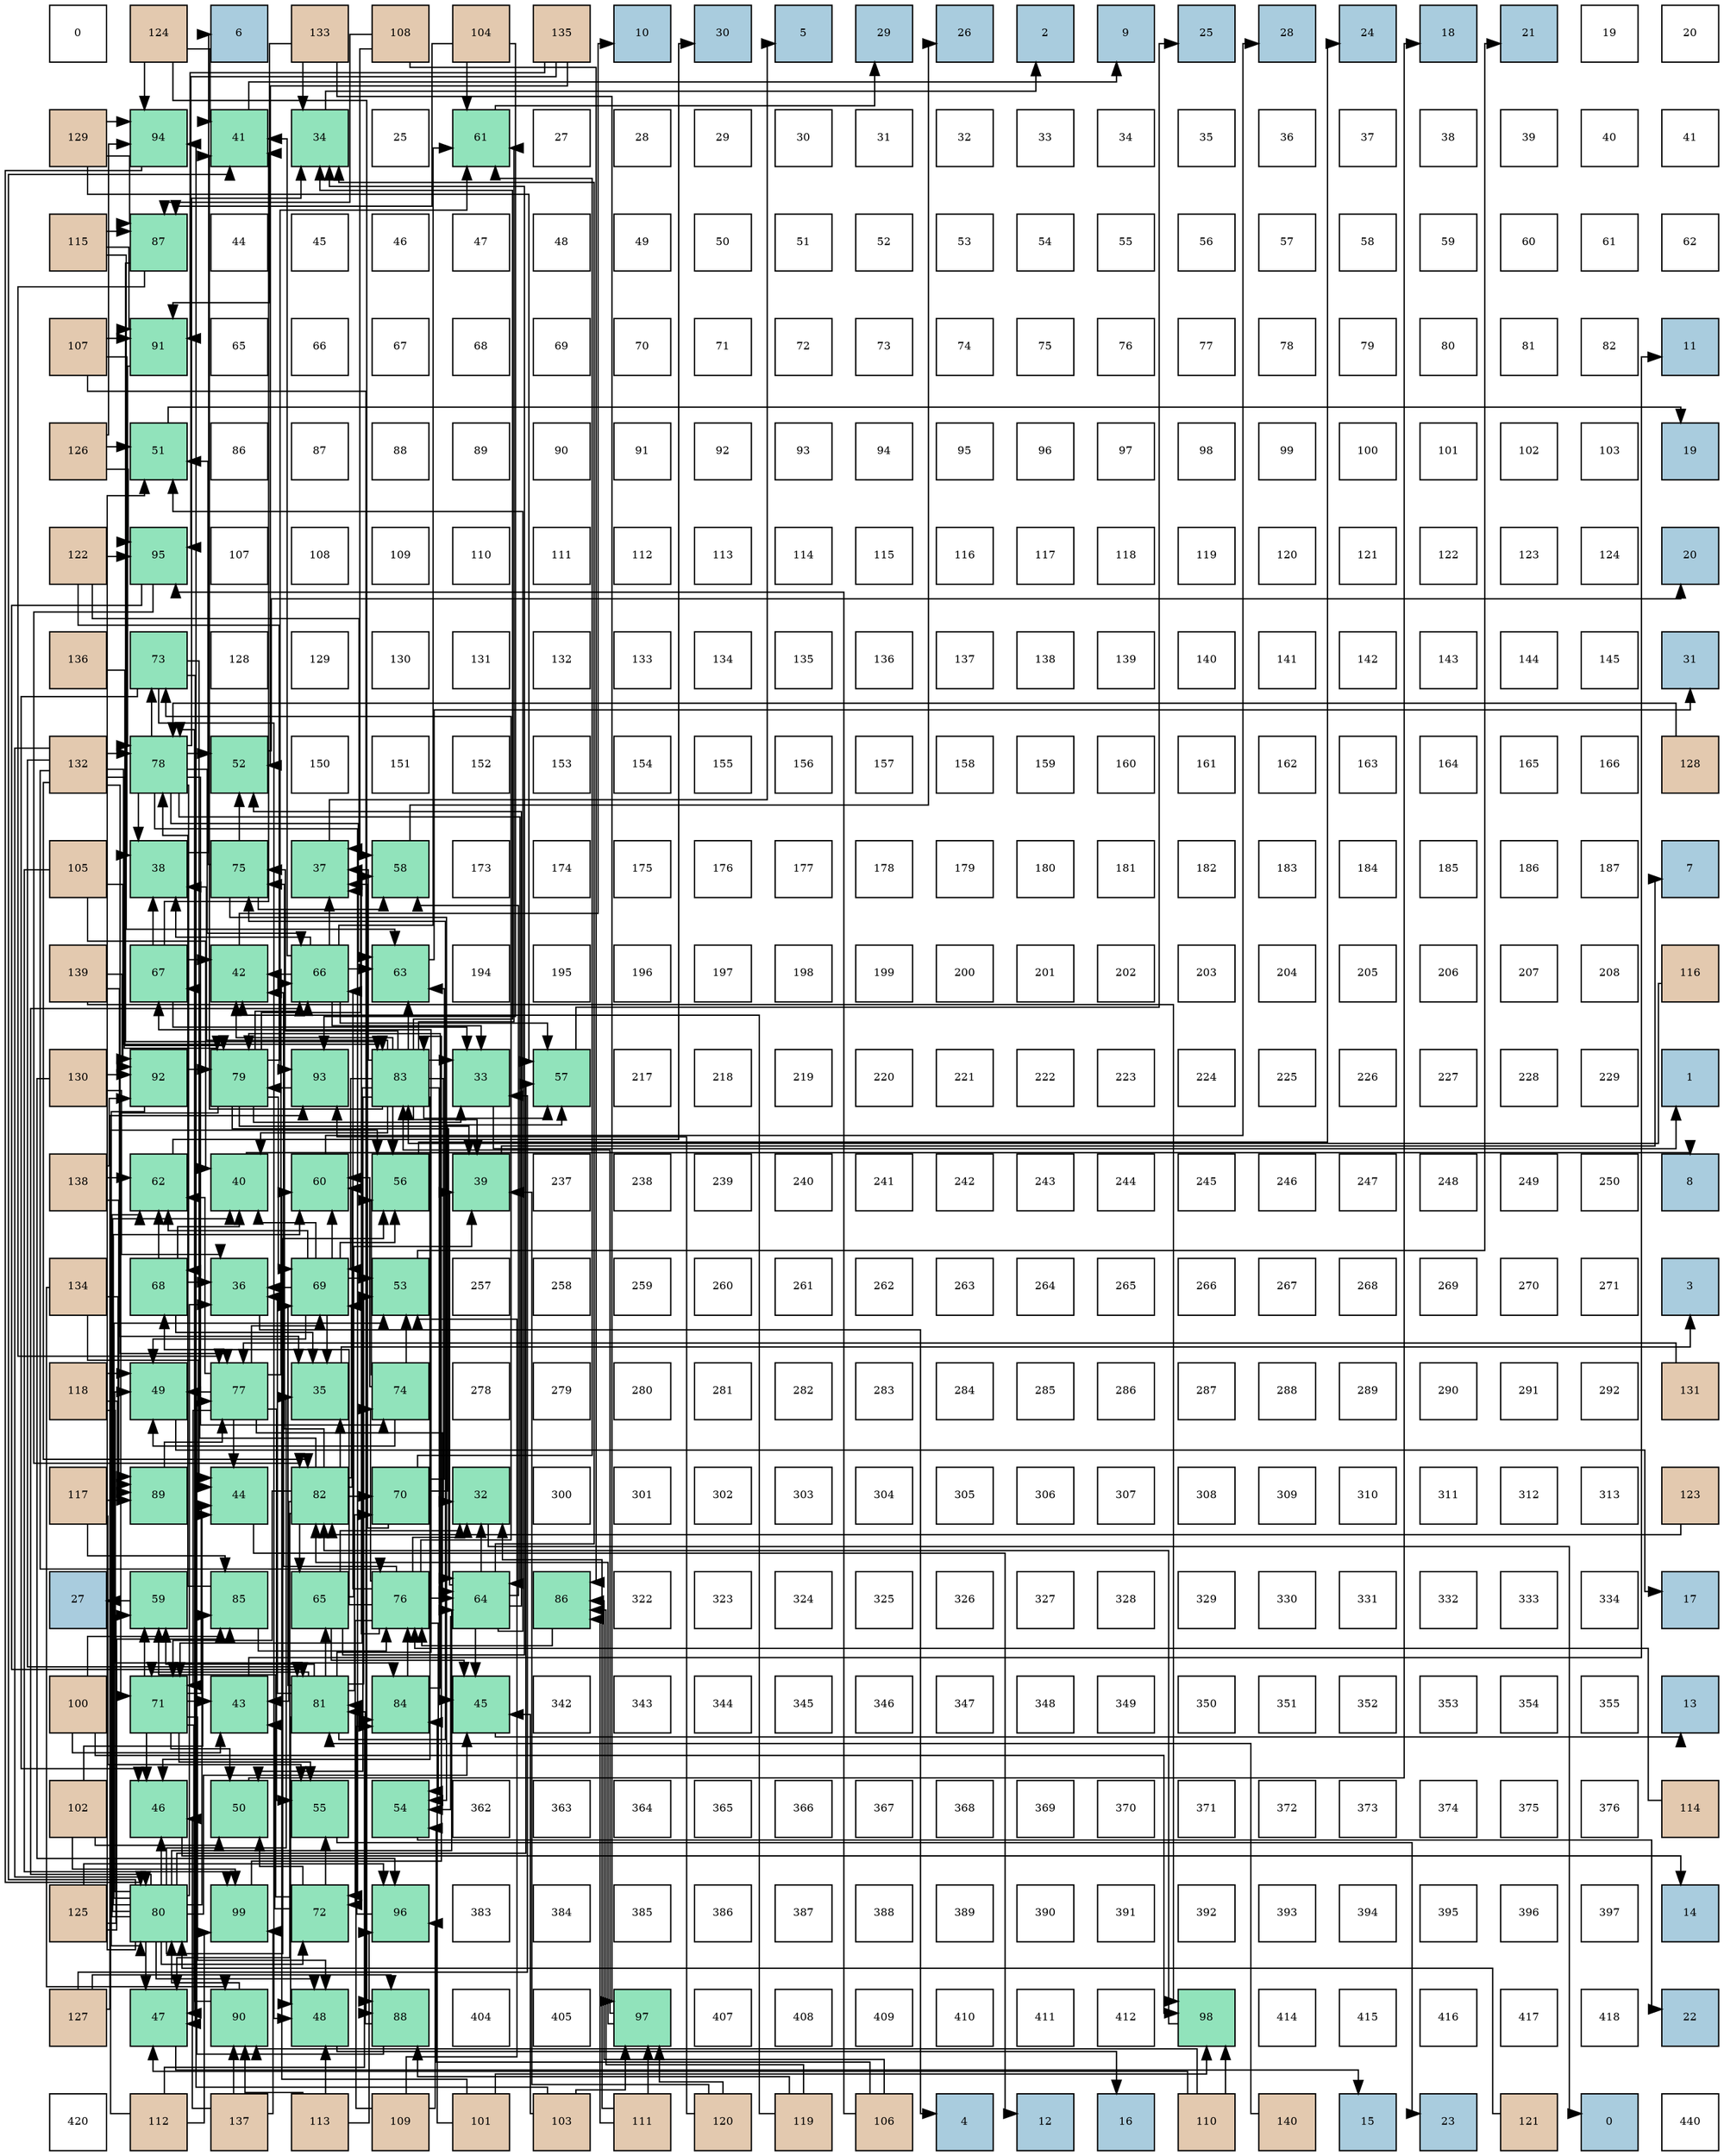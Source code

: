 digraph layout{
 rankdir=TB;
 splines=ortho;
 node [style=filled shape=square fixedsize=true width=0.6];
0[label="0", fontsize=8, fillcolor="#ffffff"];
1[label="124", fontsize=8, fillcolor="#e3c9af"];
2[label="6", fontsize=8, fillcolor="#a9ccde"];
3[label="133", fontsize=8, fillcolor="#e3c9af"];
4[label="108", fontsize=8, fillcolor="#e3c9af"];
5[label="104", fontsize=8, fillcolor="#e3c9af"];
6[label="135", fontsize=8, fillcolor="#e3c9af"];
7[label="10", fontsize=8, fillcolor="#a9ccde"];
8[label="30", fontsize=8, fillcolor="#a9ccde"];
9[label="5", fontsize=8, fillcolor="#a9ccde"];
10[label="29", fontsize=8, fillcolor="#a9ccde"];
11[label="26", fontsize=8, fillcolor="#a9ccde"];
12[label="2", fontsize=8, fillcolor="#a9ccde"];
13[label="9", fontsize=8, fillcolor="#a9ccde"];
14[label="25", fontsize=8, fillcolor="#a9ccde"];
15[label="28", fontsize=8, fillcolor="#a9ccde"];
16[label="24", fontsize=8, fillcolor="#a9ccde"];
17[label="18", fontsize=8, fillcolor="#a9ccde"];
18[label="21", fontsize=8, fillcolor="#a9ccde"];
19[label="19", fontsize=8, fillcolor="#ffffff"];
20[label="20", fontsize=8, fillcolor="#ffffff"];
21[label="129", fontsize=8, fillcolor="#e3c9af"];
22[label="94", fontsize=8, fillcolor="#91e3bb"];
23[label="41", fontsize=8, fillcolor="#91e3bb"];
24[label="34", fontsize=8, fillcolor="#91e3bb"];
25[label="25", fontsize=8, fillcolor="#ffffff"];
26[label="61", fontsize=8, fillcolor="#91e3bb"];
27[label="27", fontsize=8, fillcolor="#ffffff"];
28[label="28", fontsize=8, fillcolor="#ffffff"];
29[label="29", fontsize=8, fillcolor="#ffffff"];
30[label="30", fontsize=8, fillcolor="#ffffff"];
31[label="31", fontsize=8, fillcolor="#ffffff"];
32[label="32", fontsize=8, fillcolor="#ffffff"];
33[label="33", fontsize=8, fillcolor="#ffffff"];
34[label="34", fontsize=8, fillcolor="#ffffff"];
35[label="35", fontsize=8, fillcolor="#ffffff"];
36[label="36", fontsize=8, fillcolor="#ffffff"];
37[label="37", fontsize=8, fillcolor="#ffffff"];
38[label="38", fontsize=8, fillcolor="#ffffff"];
39[label="39", fontsize=8, fillcolor="#ffffff"];
40[label="40", fontsize=8, fillcolor="#ffffff"];
41[label="41", fontsize=8, fillcolor="#ffffff"];
42[label="115", fontsize=8, fillcolor="#e3c9af"];
43[label="87", fontsize=8, fillcolor="#91e3bb"];
44[label="44", fontsize=8, fillcolor="#ffffff"];
45[label="45", fontsize=8, fillcolor="#ffffff"];
46[label="46", fontsize=8, fillcolor="#ffffff"];
47[label="47", fontsize=8, fillcolor="#ffffff"];
48[label="48", fontsize=8, fillcolor="#ffffff"];
49[label="49", fontsize=8, fillcolor="#ffffff"];
50[label="50", fontsize=8, fillcolor="#ffffff"];
51[label="51", fontsize=8, fillcolor="#ffffff"];
52[label="52", fontsize=8, fillcolor="#ffffff"];
53[label="53", fontsize=8, fillcolor="#ffffff"];
54[label="54", fontsize=8, fillcolor="#ffffff"];
55[label="55", fontsize=8, fillcolor="#ffffff"];
56[label="56", fontsize=8, fillcolor="#ffffff"];
57[label="57", fontsize=8, fillcolor="#ffffff"];
58[label="58", fontsize=8, fillcolor="#ffffff"];
59[label="59", fontsize=8, fillcolor="#ffffff"];
60[label="60", fontsize=8, fillcolor="#ffffff"];
61[label="61", fontsize=8, fillcolor="#ffffff"];
62[label="62", fontsize=8, fillcolor="#ffffff"];
63[label="107", fontsize=8, fillcolor="#e3c9af"];
64[label="91", fontsize=8, fillcolor="#91e3bb"];
65[label="65", fontsize=8, fillcolor="#ffffff"];
66[label="66", fontsize=8, fillcolor="#ffffff"];
67[label="67", fontsize=8, fillcolor="#ffffff"];
68[label="68", fontsize=8, fillcolor="#ffffff"];
69[label="69", fontsize=8, fillcolor="#ffffff"];
70[label="70", fontsize=8, fillcolor="#ffffff"];
71[label="71", fontsize=8, fillcolor="#ffffff"];
72[label="72", fontsize=8, fillcolor="#ffffff"];
73[label="73", fontsize=8, fillcolor="#ffffff"];
74[label="74", fontsize=8, fillcolor="#ffffff"];
75[label="75", fontsize=8, fillcolor="#ffffff"];
76[label="76", fontsize=8, fillcolor="#ffffff"];
77[label="77", fontsize=8, fillcolor="#ffffff"];
78[label="78", fontsize=8, fillcolor="#ffffff"];
79[label="79", fontsize=8, fillcolor="#ffffff"];
80[label="80", fontsize=8, fillcolor="#ffffff"];
81[label="81", fontsize=8, fillcolor="#ffffff"];
82[label="82", fontsize=8, fillcolor="#ffffff"];
83[label="11", fontsize=8, fillcolor="#a9ccde"];
84[label="126", fontsize=8, fillcolor="#e3c9af"];
85[label="51", fontsize=8, fillcolor="#91e3bb"];
86[label="86", fontsize=8, fillcolor="#ffffff"];
87[label="87", fontsize=8, fillcolor="#ffffff"];
88[label="88", fontsize=8, fillcolor="#ffffff"];
89[label="89", fontsize=8, fillcolor="#ffffff"];
90[label="90", fontsize=8, fillcolor="#ffffff"];
91[label="91", fontsize=8, fillcolor="#ffffff"];
92[label="92", fontsize=8, fillcolor="#ffffff"];
93[label="93", fontsize=8, fillcolor="#ffffff"];
94[label="94", fontsize=8, fillcolor="#ffffff"];
95[label="95", fontsize=8, fillcolor="#ffffff"];
96[label="96", fontsize=8, fillcolor="#ffffff"];
97[label="97", fontsize=8, fillcolor="#ffffff"];
98[label="98", fontsize=8, fillcolor="#ffffff"];
99[label="99", fontsize=8, fillcolor="#ffffff"];
100[label="100", fontsize=8, fillcolor="#ffffff"];
101[label="101", fontsize=8, fillcolor="#ffffff"];
102[label="102", fontsize=8, fillcolor="#ffffff"];
103[label="103", fontsize=8, fillcolor="#ffffff"];
104[label="19", fontsize=8, fillcolor="#a9ccde"];
105[label="122", fontsize=8, fillcolor="#e3c9af"];
106[label="95", fontsize=8, fillcolor="#91e3bb"];
107[label="107", fontsize=8, fillcolor="#ffffff"];
108[label="108", fontsize=8, fillcolor="#ffffff"];
109[label="109", fontsize=8, fillcolor="#ffffff"];
110[label="110", fontsize=8, fillcolor="#ffffff"];
111[label="111", fontsize=8, fillcolor="#ffffff"];
112[label="112", fontsize=8, fillcolor="#ffffff"];
113[label="113", fontsize=8, fillcolor="#ffffff"];
114[label="114", fontsize=8, fillcolor="#ffffff"];
115[label="115", fontsize=8, fillcolor="#ffffff"];
116[label="116", fontsize=8, fillcolor="#ffffff"];
117[label="117", fontsize=8, fillcolor="#ffffff"];
118[label="118", fontsize=8, fillcolor="#ffffff"];
119[label="119", fontsize=8, fillcolor="#ffffff"];
120[label="120", fontsize=8, fillcolor="#ffffff"];
121[label="121", fontsize=8, fillcolor="#ffffff"];
122[label="122", fontsize=8, fillcolor="#ffffff"];
123[label="123", fontsize=8, fillcolor="#ffffff"];
124[label="124", fontsize=8, fillcolor="#ffffff"];
125[label="20", fontsize=8, fillcolor="#a9ccde"];
126[label="136", fontsize=8, fillcolor="#e3c9af"];
127[label="73", fontsize=8, fillcolor="#91e3bb"];
128[label="128", fontsize=8, fillcolor="#ffffff"];
129[label="129", fontsize=8, fillcolor="#ffffff"];
130[label="130", fontsize=8, fillcolor="#ffffff"];
131[label="131", fontsize=8, fillcolor="#ffffff"];
132[label="132", fontsize=8, fillcolor="#ffffff"];
133[label="133", fontsize=8, fillcolor="#ffffff"];
134[label="134", fontsize=8, fillcolor="#ffffff"];
135[label="135", fontsize=8, fillcolor="#ffffff"];
136[label="136", fontsize=8, fillcolor="#ffffff"];
137[label="137", fontsize=8, fillcolor="#ffffff"];
138[label="138", fontsize=8, fillcolor="#ffffff"];
139[label="139", fontsize=8, fillcolor="#ffffff"];
140[label="140", fontsize=8, fillcolor="#ffffff"];
141[label="141", fontsize=8, fillcolor="#ffffff"];
142[label="142", fontsize=8, fillcolor="#ffffff"];
143[label="143", fontsize=8, fillcolor="#ffffff"];
144[label="144", fontsize=8, fillcolor="#ffffff"];
145[label="145", fontsize=8, fillcolor="#ffffff"];
146[label="31", fontsize=8, fillcolor="#a9ccde"];
147[label="132", fontsize=8, fillcolor="#e3c9af"];
148[label="78", fontsize=8, fillcolor="#91e3bb"];
149[label="52", fontsize=8, fillcolor="#91e3bb"];
150[label="150", fontsize=8, fillcolor="#ffffff"];
151[label="151", fontsize=8, fillcolor="#ffffff"];
152[label="152", fontsize=8, fillcolor="#ffffff"];
153[label="153", fontsize=8, fillcolor="#ffffff"];
154[label="154", fontsize=8, fillcolor="#ffffff"];
155[label="155", fontsize=8, fillcolor="#ffffff"];
156[label="156", fontsize=8, fillcolor="#ffffff"];
157[label="157", fontsize=8, fillcolor="#ffffff"];
158[label="158", fontsize=8, fillcolor="#ffffff"];
159[label="159", fontsize=8, fillcolor="#ffffff"];
160[label="160", fontsize=8, fillcolor="#ffffff"];
161[label="161", fontsize=8, fillcolor="#ffffff"];
162[label="162", fontsize=8, fillcolor="#ffffff"];
163[label="163", fontsize=8, fillcolor="#ffffff"];
164[label="164", fontsize=8, fillcolor="#ffffff"];
165[label="165", fontsize=8, fillcolor="#ffffff"];
166[label="166", fontsize=8, fillcolor="#ffffff"];
167[label="128", fontsize=8, fillcolor="#e3c9af"];
168[label="105", fontsize=8, fillcolor="#e3c9af"];
169[label="38", fontsize=8, fillcolor="#91e3bb"];
170[label="75", fontsize=8, fillcolor="#91e3bb"];
171[label="37", fontsize=8, fillcolor="#91e3bb"];
172[label="58", fontsize=8, fillcolor="#91e3bb"];
173[label="173", fontsize=8, fillcolor="#ffffff"];
174[label="174", fontsize=8, fillcolor="#ffffff"];
175[label="175", fontsize=8, fillcolor="#ffffff"];
176[label="176", fontsize=8, fillcolor="#ffffff"];
177[label="177", fontsize=8, fillcolor="#ffffff"];
178[label="178", fontsize=8, fillcolor="#ffffff"];
179[label="179", fontsize=8, fillcolor="#ffffff"];
180[label="180", fontsize=8, fillcolor="#ffffff"];
181[label="181", fontsize=8, fillcolor="#ffffff"];
182[label="182", fontsize=8, fillcolor="#ffffff"];
183[label="183", fontsize=8, fillcolor="#ffffff"];
184[label="184", fontsize=8, fillcolor="#ffffff"];
185[label="185", fontsize=8, fillcolor="#ffffff"];
186[label="186", fontsize=8, fillcolor="#ffffff"];
187[label="187", fontsize=8, fillcolor="#ffffff"];
188[label="7", fontsize=8, fillcolor="#a9ccde"];
189[label="139", fontsize=8, fillcolor="#e3c9af"];
190[label="67", fontsize=8, fillcolor="#91e3bb"];
191[label="42", fontsize=8, fillcolor="#91e3bb"];
192[label="66", fontsize=8, fillcolor="#91e3bb"];
193[label="63", fontsize=8, fillcolor="#91e3bb"];
194[label="194", fontsize=8, fillcolor="#ffffff"];
195[label="195", fontsize=8, fillcolor="#ffffff"];
196[label="196", fontsize=8, fillcolor="#ffffff"];
197[label="197", fontsize=8, fillcolor="#ffffff"];
198[label="198", fontsize=8, fillcolor="#ffffff"];
199[label="199", fontsize=8, fillcolor="#ffffff"];
200[label="200", fontsize=8, fillcolor="#ffffff"];
201[label="201", fontsize=8, fillcolor="#ffffff"];
202[label="202", fontsize=8, fillcolor="#ffffff"];
203[label="203", fontsize=8, fillcolor="#ffffff"];
204[label="204", fontsize=8, fillcolor="#ffffff"];
205[label="205", fontsize=8, fillcolor="#ffffff"];
206[label="206", fontsize=8, fillcolor="#ffffff"];
207[label="207", fontsize=8, fillcolor="#ffffff"];
208[label="208", fontsize=8, fillcolor="#ffffff"];
209[label="116", fontsize=8, fillcolor="#e3c9af"];
210[label="130", fontsize=8, fillcolor="#e3c9af"];
211[label="92", fontsize=8, fillcolor="#91e3bb"];
212[label="79", fontsize=8, fillcolor="#91e3bb"];
213[label="93", fontsize=8, fillcolor="#91e3bb"];
214[label="83", fontsize=8, fillcolor="#91e3bb"];
215[label="33", fontsize=8, fillcolor="#91e3bb"];
216[label="57", fontsize=8, fillcolor="#91e3bb"];
217[label="217", fontsize=8, fillcolor="#ffffff"];
218[label="218", fontsize=8, fillcolor="#ffffff"];
219[label="219", fontsize=8, fillcolor="#ffffff"];
220[label="220", fontsize=8, fillcolor="#ffffff"];
221[label="221", fontsize=8, fillcolor="#ffffff"];
222[label="222", fontsize=8, fillcolor="#ffffff"];
223[label="223", fontsize=8, fillcolor="#ffffff"];
224[label="224", fontsize=8, fillcolor="#ffffff"];
225[label="225", fontsize=8, fillcolor="#ffffff"];
226[label="226", fontsize=8, fillcolor="#ffffff"];
227[label="227", fontsize=8, fillcolor="#ffffff"];
228[label="228", fontsize=8, fillcolor="#ffffff"];
229[label="229", fontsize=8, fillcolor="#ffffff"];
230[label="1", fontsize=8, fillcolor="#a9ccde"];
231[label="138", fontsize=8, fillcolor="#e3c9af"];
232[label="62", fontsize=8, fillcolor="#91e3bb"];
233[label="40", fontsize=8, fillcolor="#91e3bb"];
234[label="60", fontsize=8, fillcolor="#91e3bb"];
235[label="56", fontsize=8, fillcolor="#91e3bb"];
236[label="39", fontsize=8, fillcolor="#91e3bb"];
237[label="237", fontsize=8, fillcolor="#ffffff"];
238[label="238", fontsize=8, fillcolor="#ffffff"];
239[label="239", fontsize=8, fillcolor="#ffffff"];
240[label="240", fontsize=8, fillcolor="#ffffff"];
241[label="241", fontsize=8, fillcolor="#ffffff"];
242[label="242", fontsize=8, fillcolor="#ffffff"];
243[label="243", fontsize=8, fillcolor="#ffffff"];
244[label="244", fontsize=8, fillcolor="#ffffff"];
245[label="245", fontsize=8, fillcolor="#ffffff"];
246[label="246", fontsize=8, fillcolor="#ffffff"];
247[label="247", fontsize=8, fillcolor="#ffffff"];
248[label="248", fontsize=8, fillcolor="#ffffff"];
249[label="249", fontsize=8, fillcolor="#ffffff"];
250[label="250", fontsize=8, fillcolor="#ffffff"];
251[label="8", fontsize=8, fillcolor="#a9ccde"];
252[label="134", fontsize=8, fillcolor="#e3c9af"];
253[label="68", fontsize=8, fillcolor="#91e3bb"];
254[label="36", fontsize=8, fillcolor="#91e3bb"];
255[label="69", fontsize=8, fillcolor="#91e3bb"];
256[label="53", fontsize=8, fillcolor="#91e3bb"];
257[label="257", fontsize=8, fillcolor="#ffffff"];
258[label="258", fontsize=8, fillcolor="#ffffff"];
259[label="259", fontsize=8, fillcolor="#ffffff"];
260[label="260", fontsize=8, fillcolor="#ffffff"];
261[label="261", fontsize=8, fillcolor="#ffffff"];
262[label="262", fontsize=8, fillcolor="#ffffff"];
263[label="263", fontsize=8, fillcolor="#ffffff"];
264[label="264", fontsize=8, fillcolor="#ffffff"];
265[label="265", fontsize=8, fillcolor="#ffffff"];
266[label="266", fontsize=8, fillcolor="#ffffff"];
267[label="267", fontsize=8, fillcolor="#ffffff"];
268[label="268", fontsize=8, fillcolor="#ffffff"];
269[label="269", fontsize=8, fillcolor="#ffffff"];
270[label="270", fontsize=8, fillcolor="#ffffff"];
271[label="271", fontsize=8, fillcolor="#ffffff"];
272[label="3", fontsize=8, fillcolor="#a9ccde"];
273[label="118", fontsize=8, fillcolor="#e3c9af"];
274[label="49", fontsize=8, fillcolor="#91e3bb"];
275[label="77", fontsize=8, fillcolor="#91e3bb"];
276[label="35", fontsize=8, fillcolor="#91e3bb"];
277[label="74", fontsize=8, fillcolor="#91e3bb"];
278[label="278", fontsize=8, fillcolor="#ffffff"];
279[label="279", fontsize=8, fillcolor="#ffffff"];
280[label="280", fontsize=8, fillcolor="#ffffff"];
281[label="281", fontsize=8, fillcolor="#ffffff"];
282[label="282", fontsize=8, fillcolor="#ffffff"];
283[label="283", fontsize=8, fillcolor="#ffffff"];
284[label="284", fontsize=8, fillcolor="#ffffff"];
285[label="285", fontsize=8, fillcolor="#ffffff"];
286[label="286", fontsize=8, fillcolor="#ffffff"];
287[label="287", fontsize=8, fillcolor="#ffffff"];
288[label="288", fontsize=8, fillcolor="#ffffff"];
289[label="289", fontsize=8, fillcolor="#ffffff"];
290[label="290", fontsize=8, fillcolor="#ffffff"];
291[label="291", fontsize=8, fillcolor="#ffffff"];
292[label="292", fontsize=8, fillcolor="#ffffff"];
293[label="131", fontsize=8, fillcolor="#e3c9af"];
294[label="117", fontsize=8, fillcolor="#e3c9af"];
295[label="89", fontsize=8, fillcolor="#91e3bb"];
296[label="44", fontsize=8, fillcolor="#91e3bb"];
297[label="82", fontsize=8, fillcolor="#91e3bb"];
298[label="70", fontsize=8, fillcolor="#91e3bb"];
299[label="32", fontsize=8, fillcolor="#91e3bb"];
300[label="300", fontsize=8, fillcolor="#ffffff"];
301[label="301", fontsize=8, fillcolor="#ffffff"];
302[label="302", fontsize=8, fillcolor="#ffffff"];
303[label="303", fontsize=8, fillcolor="#ffffff"];
304[label="304", fontsize=8, fillcolor="#ffffff"];
305[label="305", fontsize=8, fillcolor="#ffffff"];
306[label="306", fontsize=8, fillcolor="#ffffff"];
307[label="307", fontsize=8, fillcolor="#ffffff"];
308[label="308", fontsize=8, fillcolor="#ffffff"];
309[label="309", fontsize=8, fillcolor="#ffffff"];
310[label="310", fontsize=8, fillcolor="#ffffff"];
311[label="311", fontsize=8, fillcolor="#ffffff"];
312[label="312", fontsize=8, fillcolor="#ffffff"];
313[label="313", fontsize=8, fillcolor="#ffffff"];
314[label="123", fontsize=8, fillcolor="#e3c9af"];
315[label="27", fontsize=8, fillcolor="#a9ccde"];
316[label="59", fontsize=8, fillcolor="#91e3bb"];
317[label="85", fontsize=8, fillcolor="#91e3bb"];
318[label="65", fontsize=8, fillcolor="#91e3bb"];
319[label="76", fontsize=8, fillcolor="#91e3bb"];
320[label="64", fontsize=8, fillcolor="#91e3bb"];
321[label="86", fontsize=8, fillcolor="#91e3bb"];
322[label="322", fontsize=8, fillcolor="#ffffff"];
323[label="323", fontsize=8, fillcolor="#ffffff"];
324[label="324", fontsize=8, fillcolor="#ffffff"];
325[label="325", fontsize=8, fillcolor="#ffffff"];
326[label="326", fontsize=8, fillcolor="#ffffff"];
327[label="327", fontsize=8, fillcolor="#ffffff"];
328[label="328", fontsize=8, fillcolor="#ffffff"];
329[label="329", fontsize=8, fillcolor="#ffffff"];
330[label="330", fontsize=8, fillcolor="#ffffff"];
331[label="331", fontsize=8, fillcolor="#ffffff"];
332[label="332", fontsize=8, fillcolor="#ffffff"];
333[label="333", fontsize=8, fillcolor="#ffffff"];
334[label="334", fontsize=8, fillcolor="#ffffff"];
335[label="17", fontsize=8, fillcolor="#a9ccde"];
336[label="100", fontsize=8, fillcolor="#e3c9af"];
337[label="71", fontsize=8, fillcolor="#91e3bb"];
338[label="43", fontsize=8, fillcolor="#91e3bb"];
339[label="81", fontsize=8, fillcolor="#91e3bb"];
340[label="84", fontsize=8, fillcolor="#91e3bb"];
341[label="45", fontsize=8, fillcolor="#91e3bb"];
342[label="342", fontsize=8, fillcolor="#ffffff"];
343[label="343", fontsize=8, fillcolor="#ffffff"];
344[label="344", fontsize=8, fillcolor="#ffffff"];
345[label="345", fontsize=8, fillcolor="#ffffff"];
346[label="346", fontsize=8, fillcolor="#ffffff"];
347[label="347", fontsize=8, fillcolor="#ffffff"];
348[label="348", fontsize=8, fillcolor="#ffffff"];
349[label="349", fontsize=8, fillcolor="#ffffff"];
350[label="350", fontsize=8, fillcolor="#ffffff"];
351[label="351", fontsize=8, fillcolor="#ffffff"];
352[label="352", fontsize=8, fillcolor="#ffffff"];
353[label="353", fontsize=8, fillcolor="#ffffff"];
354[label="354", fontsize=8, fillcolor="#ffffff"];
355[label="355", fontsize=8, fillcolor="#ffffff"];
356[label="13", fontsize=8, fillcolor="#a9ccde"];
357[label="102", fontsize=8, fillcolor="#e3c9af"];
358[label="46", fontsize=8, fillcolor="#91e3bb"];
359[label="50", fontsize=8, fillcolor="#91e3bb"];
360[label="55", fontsize=8, fillcolor="#91e3bb"];
361[label="54", fontsize=8, fillcolor="#91e3bb"];
362[label="362", fontsize=8, fillcolor="#ffffff"];
363[label="363", fontsize=8, fillcolor="#ffffff"];
364[label="364", fontsize=8, fillcolor="#ffffff"];
365[label="365", fontsize=8, fillcolor="#ffffff"];
366[label="366", fontsize=8, fillcolor="#ffffff"];
367[label="367", fontsize=8, fillcolor="#ffffff"];
368[label="368", fontsize=8, fillcolor="#ffffff"];
369[label="369", fontsize=8, fillcolor="#ffffff"];
370[label="370", fontsize=8, fillcolor="#ffffff"];
371[label="371", fontsize=8, fillcolor="#ffffff"];
372[label="372", fontsize=8, fillcolor="#ffffff"];
373[label="373", fontsize=8, fillcolor="#ffffff"];
374[label="374", fontsize=8, fillcolor="#ffffff"];
375[label="375", fontsize=8, fillcolor="#ffffff"];
376[label="376", fontsize=8, fillcolor="#ffffff"];
377[label="114", fontsize=8, fillcolor="#e3c9af"];
378[label="125", fontsize=8, fillcolor="#e3c9af"];
379[label="80", fontsize=8, fillcolor="#91e3bb"];
380[label="99", fontsize=8, fillcolor="#91e3bb"];
381[label="72", fontsize=8, fillcolor="#91e3bb"];
382[label="96", fontsize=8, fillcolor="#91e3bb"];
383[label="383", fontsize=8, fillcolor="#ffffff"];
384[label="384", fontsize=8, fillcolor="#ffffff"];
385[label="385", fontsize=8, fillcolor="#ffffff"];
386[label="386", fontsize=8, fillcolor="#ffffff"];
387[label="387", fontsize=8, fillcolor="#ffffff"];
388[label="388", fontsize=8, fillcolor="#ffffff"];
389[label="389", fontsize=8, fillcolor="#ffffff"];
390[label="390", fontsize=8, fillcolor="#ffffff"];
391[label="391", fontsize=8, fillcolor="#ffffff"];
392[label="392", fontsize=8, fillcolor="#ffffff"];
393[label="393", fontsize=8, fillcolor="#ffffff"];
394[label="394", fontsize=8, fillcolor="#ffffff"];
395[label="395", fontsize=8, fillcolor="#ffffff"];
396[label="396", fontsize=8, fillcolor="#ffffff"];
397[label="397", fontsize=8, fillcolor="#ffffff"];
398[label="14", fontsize=8, fillcolor="#a9ccde"];
399[label="127", fontsize=8, fillcolor="#e3c9af"];
400[label="47", fontsize=8, fillcolor="#91e3bb"];
401[label="90", fontsize=8, fillcolor="#91e3bb"];
402[label="48", fontsize=8, fillcolor="#91e3bb"];
403[label="88", fontsize=8, fillcolor="#91e3bb"];
404[label="404", fontsize=8, fillcolor="#ffffff"];
405[label="405", fontsize=8, fillcolor="#ffffff"];
406[label="97", fontsize=8, fillcolor="#91e3bb"];
407[label="407", fontsize=8, fillcolor="#ffffff"];
408[label="408", fontsize=8, fillcolor="#ffffff"];
409[label="409", fontsize=8, fillcolor="#ffffff"];
410[label="410", fontsize=8, fillcolor="#ffffff"];
411[label="411", fontsize=8, fillcolor="#ffffff"];
412[label="412", fontsize=8, fillcolor="#ffffff"];
413[label="98", fontsize=8, fillcolor="#91e3bb"];
414[label="414", fontsize=8, fillcolor="#ffffff"];
415[label="415", fontsize=8, fillcolor="#ffffff"];
416[label="416", fontsize=8, fillcolor="#ffffff"];
417[label="417", fontsize=8, fillcolor="#ffffff"];
418[label="418", fontsize=8, fillcolor="#ffffff"];
419[label="22", fontsize=8, fillcolor="#a9ccde"];
420[label="420", fontsize=8, fillcolor="#ffffff"];
421[label="112", fontsize=8, fillcolor="#e3c9af"];
422[label="137", fontsize=8, fillcolor="#e3c9af"];
423[label="113", fontsize=8, fillcolor="#e3c9af"];
424[label="109", fontsize=8, fillcolor="#e3c9af"];
425[label="101", fontsize=8, fillcolor="#e3c9af"];
426[label="103", fontsize=8, fillcolor="#e3c9af"];
427[label="111", fontsize=8, fillcolor="#e3c9af"];
428[label="120", fontsize=8, fillcolor="#e3c9af"];
429[label="119", fontsize=8, fillcolor="#e3c9af"];
430[label="106", fontsize=8, fillcolor="#e3c9af"];
431[label="4", fontsize=8, fillcolor="#a9ccde"];
432[label="12", fontsize=8, fillcolor="#a9ccde"];
433[label="16", fontsize=8, fillcolor="#a9ccde"];
434[label="110", fontsize=8, fillcolor="#e3c9af"];
435[label="140", fontsize=8, fillcolor="#e3c9af"];
436[label="15", fontsize=8, fillcolor="#a9ccde"];
437[label="23", fontsize=8, fillcolor="#a9ccde"];
438[label="121", fontsize=8, fillcolor="#e3c9af"];
439[label="0", fontsize=8, fillcolor="#a9ccde"];
440[label="440", fontsize=8, fillcolor="#ffffff"];
edge [constraint=false, style=vis];299 -> 439;
215 -> 230;
24 -> 12;
276 -> 272;
254 -> 431;
171 -> 9;
169 -> 2;
236 -> 188;
233 -> 251;
23 -> 13;
191 -> 7;
338 -> 83;
296 -> 432;
341 -> 356;
358 -> 398;
400 -> 436;
402 -> 433;
274 -> 335;
359 -> 17;
85 -> 104;
149 -> 125;
256 -> 18;
361 -> 419;
360 -> 437;
235 -> 16;
216 -> 14;
172 -> 11;
316 -> 315;
234 -> 15;
26 -> 10;
232 -> 8;
193 -> 146;
320 -> 299;
320 -> 24;
320 -> 236;
320 -> 341;
320 -> 85;
320 -> 149;
320 -> 361;
320 -> 172;
318 -> 299;
318 -> 24;
318 -> 236;
318 -> 341;
192 -> 215;
192 -> 171;
192 -> 169;
192 -> 23;
192 -> 191;
192 -> 216;
192 -> 26;
192 -> 193;
190 -> 215;
190 -> 169;
190 -> 23;
190 -> 191;
253 -> 276;
253 -> 254;
253 -> 233;
253 -> 232;
255 -> 276;
255 -> 254;
255 -> 233;
255 -> 274;
255 -> 256;
255 -> 235;
255 -> 234;
255 -> 232;
298 -> 171;
298 -> 216;
298 -> 26;
298 -> 193;
337 -> 338;
337 -> 296;
337 -> 358;
337 -> 400;
337 -> 402;
337 -> 359;
337 -> 360;
337 -> 316;
381 -> 338;
381 -> 359;
381 -> 360;
381 -> 316;
127 -> 296;
127 -> 358;
127 -> 400;
127 -> 402;
277 -> 274;
277 -> 256;
277 -> 235;
277 -> 234;
170 -> 85;
170 -> 149;
170 -> 361;
170 -> 172;
319 -> 299;
319 -> 171;
319 -> 191;
319 -> 361;
319 -> 320;
319 -> 192;
319 -> 253;
319 -> 381;
319 -> 127;
319 -> 277;
275 -> 296;
275 -> 274;
275 -> 360;
275 -> 232;
275 -> 320;
275 -> 192;
275 -> 255;
275 -> 337;
148 -> 24;
148 -> 169;
148 -> 149;
148 -> 193;
148 -> 320;
148 -> 192;
148 -> 253;
148 -> 381;
148 -> 127;
148 -> 277;
212 -> 215;
212 -> 236;
212 -> 172;
212 -> 26;
212 -> 320;
212 -> 192;
212 -> 255;
212 -> 337;
379 -> 276;
379 -> 254;
379 -> 233;
379 -> 23;
379 -> 296;
379 -> 341;
379 -> 358;
379 -> 400;
379 -> 402;
379 -> 274;
379 -> 85;
379 -> 256;
379 -> 235;
379 -> 216;
379 -> 234;
379 -> 232;
379 -> 320;
379 -> 192;
379 -> 381;
339 -> 254;
339 -> 402;
339 -> 256;
339 -> 316;
339 -> 318;
339 -> 190;
339 -> 255;
339 -> 298;
339 -> 337;
339 -> 170;
297 -> 276;
297 -> 338;
297 -> 400;
297 -> 234;
297 -> 318;
297 -> 190;
297 -> 255;
297 -> 298;
297 -> 337;
297 -> 170;
214 -> 299;
214 -> 215;
214 -> 24;
214 -> 171;
214 -> 169;
214 -> 236;
214 -> 233;
214 -> 23;
214 -> 191;
214 -> 341;
214 -> 358;
214 -> 359;
214 -> 235;
214 -> 216;
214 -> 26;
214 -> 193;
214 -> 255;
214 -> 337;
214 -> 170;
340 -> 319;
340 -> 212;
317 -> 319;
317 -> 148;
321 -> 319;
43 -> 275;
43 -> 214;
403 -> 275;
403 -> 339;
295 -> 275;
401 -> 148;
401 -> 379;
64 -> 148;
211 -> 212;
211 -> 379;
213 -> 212;
22 -> 379;
106 -> 339;
106 -> 297;
382 -> 339;
406 -> 297;
406 -> 214;
413 -> 297;
380 -> 214;
336 -> 338;
336 -> 317;
336 -> 413;
425 -> 234;
425 -> 340;
425 -> 413;
357 -> 359;
357 -> 317;
357 -> 380;
426 -> 341;
426 -> 22;
426 -> 406;
5 -> 26;
5 -> 43;
5 -> 213;
168 -> 233;
168 -> 211;
168 -> 380;
430 -> 361;
430 -> 321;
430 -> 106;
63 -> 169;
63 -> 403;
63 -> 64;
4 -> 171;
4 -> 321;
4 -> 43;
424 -> 256;
424 -> 340;
424 -> 382;
434 -> 400;
434 -> 401;
434 -> 413;
427 -> 299;
427 -> 321;
427 -> 406;
421 -> 235;
421 -> 340;
421 -> 380;
423 -> 402;
423 -> 401;
423 -> 382;
377 -> 319;
42 -> 193;
42 -> 43;
42 -> 64;
209 -> 214;
294 -> 360;
294 -> 317;
294 -> 295;
273 -> 274;
273 -> 340;
273 -> 295;
429 -> 191;
429 -> 321;
429 -> 403;
428 -> 236;
428 -> 213;
428 -> 406;
438 -> 379;
105 -> 172;
105 -> 213;
105 -> 106;
314 -> 297;
1 -> 23;
1 -> 403;
1 -> 22;
378 -> 316;
378 -> 317;
378 -> 382;
84 -> 85;
84 -> 22;
84 -> 106;
399 -> 215;
399 -> 403;
399 -> 213;
167 -> 148;
21 -> 216;
21 -> 43;
21 -> 22;
210 -> 254;
210 -> 211;
210 -> 382;
293 -> 275;
147 -> 319;
147 -> 275;
147 -> 148;
147 -> 212;
147 -> 379;
147 -> 339;
147 -> 297;
147 -> 214;
3 -> 24;
3 -> 64;
3 -> 406;
252 -> 296;
252 -> 295;
252 -> 401;
6 -> 149;
6 -> 64;
6 -> 106;
126 -> 212;
422 -> 358;
422 -> 401;
422 -> 380;
231 -> 232;
231 -> 295;
231 -> 211;
189 -> 276;
189 -> 211;
189 -> 413;
435 -> 339;
edge [constraint=true, style=invis];
0 -> 21 -> 42 -> 63 -> 84 -> 105 -> 126 -> 147 -> 168 -> 189 -> 210 -> 231 -> 252 -> 273 -> 294 -> 315 -> 336 -> 357 -> 378 -> 399 -> 420;
1 -> 22 -> 43 -> 64 -> 85 -> 106 -> 127 -> 148 -> 169 -> 190 -> 211 -> 232 -> 253 -> 274 -> 295 -> 316 -> 337 -> 358 -> 379 -> 400 -> 421;
2 -> 23 -> 44 -> 65 -> 86 -> 107 -> 128 -> 149 -> 170 -> 191 -> 212 -> 233 -> 254 -> 275 -> 296 -> 317 -> 338 -> 359 -> 380 -> 401 -> 422;
3 -> 24 -> 45 -> 66 -> 87 -> 108 -> 129 -> 150 -> 171 -> 192 -> 213 -> 234 -> 255 -> 276 -> 297 -> 318 -> 339 -> 360 -> 381 -> 402 -> 423;
4 -> 25 -> 46 -> 67 -> 88 -> 109 -> 130 -> 151 -> 172 -> 193 -> 214 -> 235 -> 256 -> 277 -> 298 -> 319 -> 340 -> 361 -> 382 -> 403 -> 424;
5 -> 26 -> 47 -> 68 -> 89 -> 110 -> 131 -> 152 -> 173 -> 194 -> 215 -> 236 -> 257 -> 278 -> 299 -> 320 -> 341 -> 362 -> 383 -> 404 -> 425;
6 -> 27 -> 48 -> 69 -> 90 -> 111 -> 132 -> 153 -> 174 -> 195 -> 216 -> 237 -> 258 -> 279 -> 300 -> 321 -> 342 -> 363 -> 384 -> 405 -> 426;
7 -> 28 -> 49 -> 70 -> 91 -> 112 -> 133 -> 154 -> 175 -> 196 -> 217 -> 238 -> 259 -> 280 -> 301 -> 322 -> 343 -> 364 -> 385 -> 406 -> 427;
8 -> 29 -> 50 -> 71 -> 92 -> 113 -> 134 -> 155 -> 176 -> 197 -> 218 -> 239 -> 260 -> 281 -> 302 -> 323 -> 344 -> 365 -> 386 -> 407 -> 428;
9 -> 30 -> 51 -> 72 -> 93 -> 114 -> 135 -> 156 -> 177 -> 198 -> 219 -> 240 -> 261 -> 282 -> 303 -> 324 -> 345 -> 366 -> 387 -> 408 -> 429;
10 -> 31 -> 52 -> 73 -> 94 -> 115 -> 136 -> 157 -> 178 -> 199 -> 220 -> 241 -> 262 -> 283 -> 304 -> 325 -> 346 -> 367 -> 388 -> 409 -> 430;
11 -> 32 -> 53 -> 74 -> 95 -> 116 -> 137 -> 158 -> 179 -> 200 -> 221 -> 242 -> 263 -> 284 -> 305 -> 326 -> 347 -> 368 -> 389 -> 410 -> 431;
12 -> 33 -> 54 -> 75 -> 96 -> 117 -> 138 -> 159 -> 180 -> 201 -> 222 -> 243 -> 264 -> 285 -> 306 -> 327 -> 348 -> 369 -> 390 -> 411 -> 432;
13 -> 34 -> 55 -> 76 -> 97 -> 118 -> 139 -> 160 -> 181 -> 202 -> 223 -> 244 -> 265 -> 286 -> 307 -> 328 -> 349 -> 370 -> 391 -> 412 -> 433;
14 -> 35 -> 56 -> 77 -> 98 -> 119 -> 140 -> 161 -> 182 -> 203 -> 224 -> 245 -> 266 -> 287 -> 308 -> 329 -> 350 -> 371 -> 392 -> 413 -> 434;
15 -> 36 -> 57 -> 78 -> 99 -> 120 -> 141 -> 162 -> 183 -> 204 -> 225 -> 246 -> 267 -> 288 -> 309 -> 330 -> 351 -> 372 -> 393 -> 414 -> 435;
16 -> 37 -> 58 -> 79 -> 100 -> 121 -> 142 -> 163 -> 184 -> 205 -> 226 -> 247 -> 268 -> 289 -> 310 -> 331 -> 352 -> 373 -> 394 -> 415 -> 436;
17 -> 38 -> 59 -> 80 -> 101 -> 122 -> 143 -> 164 -> 185 -> 206 -> 227 -> 248 -> 269 -> 290 -> 311 -> 332 -> 353 -> 374 -> 395 -> 416 -> 437;
18 -> 39 -> 60 -> 81 -> 102 -> 123 -> 144 -> 165 -> 186 -> 207 -> 228 -> 249 -> 270 -> 291 -> 312 -> 333 -> 354 -> 375 -> 396 -> 417 -> 438;
19 -> 40 -> 61 -> 82 -> 103 -> 124 -> 145 -> 166 -> 187 -> 208 -> 229 -> 250 -> 271 -> 292 -> 313 -> 334 -> 355 -> 376 -> 397 -> 418 -> 439;
20 -> 41 -> 62 -> 83 -> 104 -> 125 -> 146 -> 167 -> 188 -> 209 -> 230 -> 251 -> 272 -> 293 -> 314 -> 335 -> 356 -> 377 -> 398 -> 419 -> 440;
rank = same {0 -> 1 -> 2 -> 3 -> 4 -> 5 -> 6 -> 7 -> 8 -> 9 -> 10 -> 11 -> 12 -> 13 -> 14 -> 15 -> 16 -> 17 -> 18 -> 19 -> 20};
rank = same {21 -> 22 -> 23 -> 24 -> 25 -> 26 -> 27 -> 28 -> 29 -> 30 -> 31 -> 32 -> 33 -> 34 -> 35 -> 36 -> 37 -> 38 -> 39 -> 40 -> 41};
rank = same {42 -> 43 -> 44 -> 45 -> 46 -> 47 -> 48 -> 49 -> 50 -> 51 -> 52 -> 53 -> 54 -> 55 -> 56 -> 57 -> 58 -> 59 -> 60 -> 61 -> 62};
rank = same {63 -> 64 -> 65 -> 66 -> 67 -> 68 -> 69 -> 70 -> 71 -> 72 -> 73 -> 74 -> 75 -> 76 -> 77 -> 78 -> 79 -> 80 -> 81 -> 82 -> 83};
rank = same {84 -> 85 -> 86 -> 87 -> 88 -> 89 -> 90 -> 91 -> 92 -> 93 -> 94 -> 95 -> 96 -> 97 -> 98 -> 99 -> 100 -> 101 -> 102 -> 103 -> 104};
rank = same {105 -> 106 -> 107 -> 108 -> 109 -> 110 -> 111 -> 112 -> 113 -> 114 -> 115 -> 116 -> 117 -> 118 -> 119 -> 120 -> 121 -> 122 -> 123 -> 124 -> 125};
rank = same {126 -> 127 -> 128 -> 129 -> 130 -> 131 -> 132 -> 133 -> 134 -> 135 -> 136 -> 137 -> 138 -> 139 -> 140 -> 141 -> 142 -> 143 -> 144 -> 145 -> 146};
rank = same {147 -> 148 -> 149 -> 150 -> 151 -> 152 -> 153 -> 154 -> 155 -> 156 -> 157 -> 158 -> 159 -> 160 -> 161 -> 162 -> 163 -> 164 -> 165 -> 166 -> 167};
rank = same {168 -> 169 -> 170 -> 171 -> 172 -> 173 -> 174 -> 175 -> 176 -> 177 -> 178 -> 179 -> 180 -> 181 -> 182 -> 183 -> 184 -> 185 -> 186 -> 187 -> 188};
rank = same {189 -> 190 -> 191 -> 192 -> 193 -> 194 -> 195 -> 196 -> 197 -> 198 -> 199 -> 200 -> 201 -> 202 -> 203 -> 204 -> 205 -> 206 -> 207 -> 208 -> 209};
rank = same {210 -> 211 -> 212 -> 213 -> 214 -> 215 -> 216 -> 217 -> 218 -> 219 -> 220 -> 221 -> 222 -> 223 -> 224 -> 225 -> 226 -> 227 -> 228 -> 229 -> 230};
rank = same {231 -> 232 -> 233 -> 234 -> 235 -> 236 -> 237 -> 238 -> 239 -> 240 -> 241 -> 242 -> 243 -> 244 -> 245 -> 246 -> 247 -> 248 -> 249 -> 250 -> 251};
rank = same {252 -> 253 -> 254 -> 255 -> 256 -> 257 -> 258 -> 259 -> 260 -> 261 -> 262 -> 263 -> 264 -> 265 -> 266 -> 267 -> 268 -> 269 -> 270 -> 271 -> 272};
rank = same {273 -> 274 -> 275 -> 276 -> 277 -> 278 -> 279 -> 280 -> 281 -> 282 -> 283 -> 284 -> 285 -> 286 -> 287 -> 288 -> 289 -> 290 -> 291 -> 292 -> 293};
rank = same {294 -> 295 -> 296 -> 297 -> 298 -> 299 -> 300 -> 301 -> 302 -> 303 -> 304 -> 305 -> 306 -> 307 -> 308 -> 309 -> 310 -> 311 -> 312 -> 313 -> 314};
rank = same {315 -> 316 -> 317 -> 318 -> 319 -> 320 -> 321 -> 322 -> 323 -> 324 -> 325 -> 326 -> 327 -> 328 -> 329 -> 330 -> 331 -> 332 -> 333 -> 334 -> 335};
rank = same {336 -> 337 -> 338 -> 339 -> 340 -> 341 -> 342 -> 343 -> 344 -> 345 -> 346 -> 347 -> 348 -> 349 -> 350 -> 351 -> 352 -> 353 -> 354 -> 355 -> 356};
rank = same {357 -> 358 -> 359 -> 360 -> 361 -> 362 -> 363 -> 364 -> 365 -> 366 -> 367 -> 368 -> 369 -> 370 -> 371 -> 372 -> 373 -> 374 -> 375 -> 376 -> 377};
rank = same {378 -> 379 -> 380 -> 381 -> 382 -> 383 -> 384 -> 385 -> 386 -> 387 -> 388 -> 389 -> 390 -> 391 -> 392 -> 393 -> 394 -> 395 -> 396 -> 397 -> 398};
rank = same {399 -> 400 -> 401 -> 402 -> 403 -> 404 -> 405 -> 406 -> 407 -> 408 -> 409 -> 410 -> 411 -> 412 -> 413 -> 414 -> 415 -> 416 -> 417 -> 418 -> 419};
rank = same {420 -> 421 -> 422 -> 423 -> 424 -> 425 -> 426 -> 427 -> 428 -> 429 -> 430 -> 431 -> 432 -> 433 -> 434 -> 435 -> 436 -> 437 -> 438 -> 439 -> 440};
}